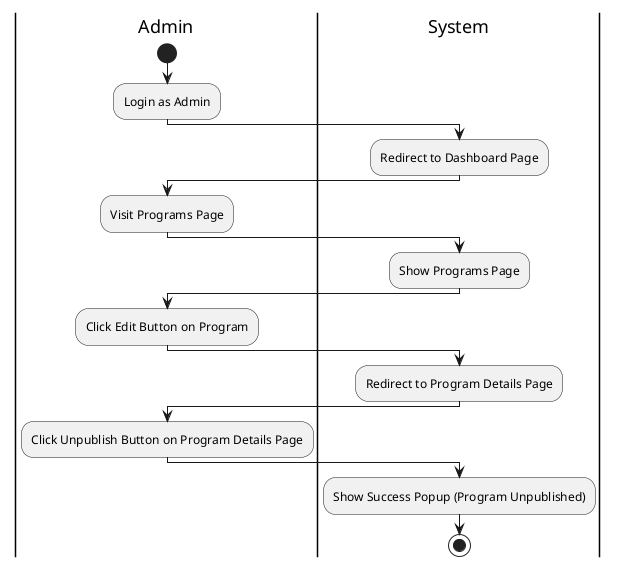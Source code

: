 @startuml UnpublishProgram
|Admin|
start
:Login as Admin;
|System|
:Redirect to Dashboard Page;
|Admin|
:Visit Programs Page;
|System|
:Show Programs Page;
|Admin|
:Click Edit Button on Program;
|System|
:Redirect to Program Details Page;
|Admin|
:Click Unpublish Button on Program Details Page;
|System|
:Show Success Popup (Program Unpublished);
stop
@enduml
